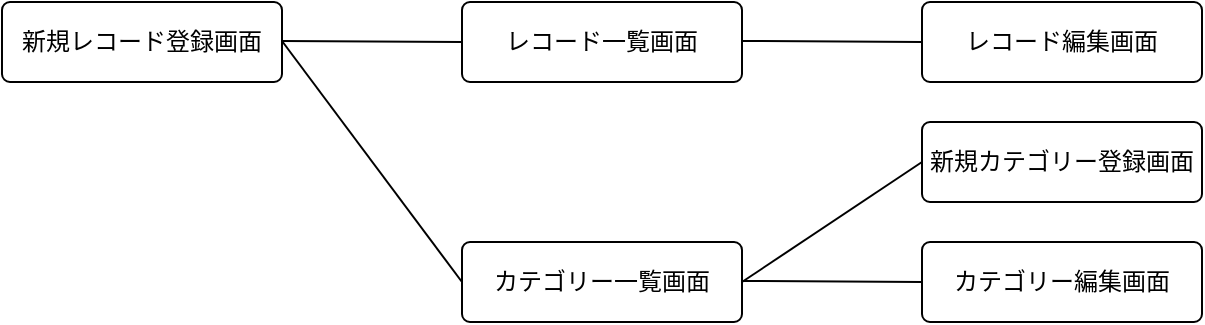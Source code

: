 <mxfile>
    <diagram id="3Y8z8glfTvmDVCDY3FZo" name="ページ1">
        <mxGraphModel dx="777" dy="305" grid="1" gridSize="10" guides="1" tooltips="1" connect="1" arrows="1" fold="1" page="1" pageScale="1" pageWidth="827" pageHeight="1169" math="0" shadow="0">
            <root>
                <mxCell id="0"/>
                <mxCell id="1" parent="0"/>
                <mxCell id="2" value="新規レコード登録画面" style="rounded=1;arcSize=10;whiteSpace=wrap;html=1;align=center;" vertex="1" parent="1">
                    <mxGeometry x="70" y="70" width="140" height="40" as="geometry"/>
                </mxCell>
                <mxCell id="13" style="edgeStyle=none;html=1;entryX=0;entryY=0.5;entryDx=0;entryDy=0;endArrow=none;endFill=0;" edge="1" parent="1" target="12">
                    <mxGeometry relative="1" as="geometry">
                        <mxPoint x="440" y="210" as="sourcePoint"/>
                    </mxGeometry>
                </mxCell>
                <mxCell id="3" value="レコード一覧画面" style="rounded=1;arcSize=10;whiteSpace=wrap;html=1;align=center;" vertex="1" parent="1">
                    <mxGeometry x="300" y="70" width="140" height="40" as="geometry"/>
                </mxCell>
                <mxCell id="4" value="カテゴリー一覧画面" style="rounded=1;arcSize=10;whiteSpace=wrap;html=1;align=center;" vertex="1" parent="1">
                    <mxGeometry x="300" y="190" width="140" height="40" as="geometry"/>
                </mxCell>
                <mxCell id="5" value="レコード編集画面" style="rounded=1;arcSize=10;whiteSpace=wrap;html=1;align=center;" vertex="1" parent="1">
                    <mxGeometry x="530" y="70" width="140" height="40" as="geometry"/>
                </mxCell>
                <mxCell id="6" value="カテゴリー編集画面" style="rounded=1;arcSize=10;whiteSpace=wrap;html=1;align=center;" vertex="1" parent="1">
                    <mxGeometry x="530" y="190" width="140" height="40" as="geometry"/>
                </mxCell>
                <mxCell id="7" value="" style="endArrow=none;html=1;rounded=0;" edge="1" parent="1">
                    <mxGeometry relative="1" as="geometry">
                        <mxPoint x="210" y="89.5" as="sourcePoint"/>
                        <mxPoint x="300" y="90" as="targetPoint"/>
                    </mxGeometry>
                </mxCell>
                <mxCell id="8" value="" style="endArrow=none;html=1;rounded=0;" edge="1" parent="1">
                    <mxGeometry relative="1" as="geometry">
                        <mxPoint x="440" y="89.5" as="sourcePoint"/>
                        <mxPoint x="530" y="90" as="targetPoint"/>
                    </mxGeometry>
                </mxCell>
                <mxCell id="9" value="" style="endArrow=none;html=1;rounded=0;" edge="1" parent="1">
                    <mxGeometry relative="1" as="geometry">
                        <mxPoint x="440" y="209.5" as="sourcePoint"/>
                        <mxPoint x="530" y="210" as="targetPoint"/>
                    </mxGeometry>
                </mxCell>
                <mxCell id="10" value="" style="endArrow=none;html=1;rounded=0;entryX=0;entryY=0.5;entryDx=0;entryDy=0;" edge="1" parent="1" target="4">
                    <mxGeometry relative="1" as="geometry">
                        <mxPoint x="210" y="89.5" as="sourcePoint"/>
                        <mxPoint x="370" y="89.5" as="targetPoint"/>
                    </mxGeometry>
                </mxCell>
                <mxCell id="12" value="新規カテゴリー登録画面" style="rounded=1;arcSize=10;whiteSpace=wrap;html=1;align=center;" vertex="1" parent="1">
                    <mxGeometry x="530" y="130" width="140" height="40" as="geometry"/>
                </mxCell>
            </root>
        </mxGraphModel>
    </diagram>
</mxfile>